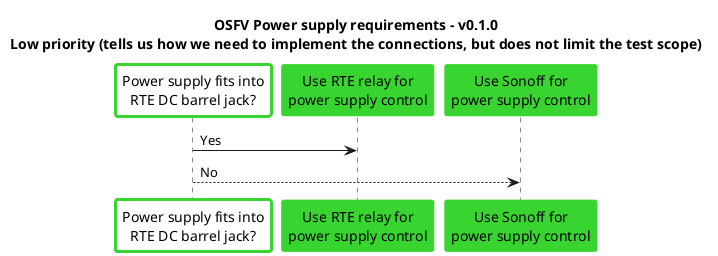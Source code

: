 ' SPDX-FileCopyrightText: 2024 3mdeb <contact@3mdeb.com>
'
' SPDX-License-Identifier: Apache-2.0

@startuml

title OSFV Power supply requirements - v0.1.0\nLow priority (tells us how we need to implement the connections, but does not limit the test scope)

skinparam participantBorderColor #38d430
skinparam participantPadding 0
skinparam SequenceParticipantBorderThickness 3
skinparam participantBackgroundColor #white

participant "Power supply fits into\nRTE DC barrel jack?" as PowerSupply

skinparam participantBackgroundColor #38d430

participant "Use RTE relay for\npower supply control" as output1
participant "Use Sonoff for\npower supply control" as output2

PowerSupply -> output1: Yes
PowerSupply --> output2: No

@enduml
